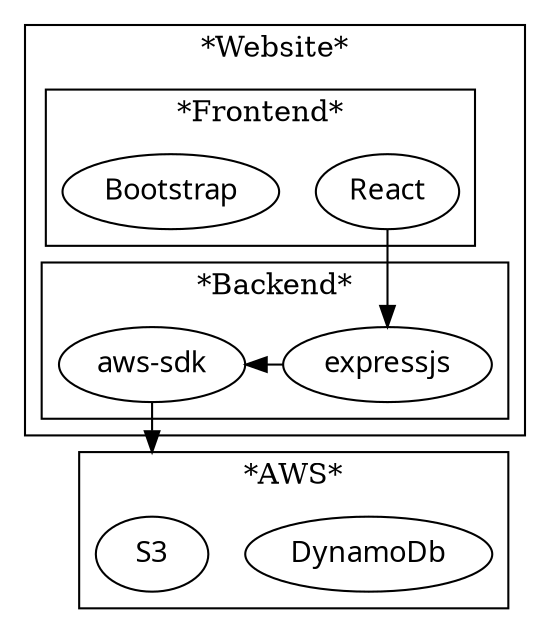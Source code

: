 digraph {
  compound=true;
  node [ fontname="Handlee" ];
  subgraph cluster_website {
      label="*Website*";
      
      subgraph cluster_frontend {
          label="*Frontend*";
          React;
          Bootstrap;
      }
      
      subgraph cluster_backend {
          label="*Backend*";
          expressjs;
          "aws-sdk";
      }
  }
  
  subgraph cluster_aws {
      label="*AWS*";
      DynamoDb;
      S3;
  }
  
  React -> expressjs;
  expressjs -> "aws-sdk" [constraint=false];
  "aws-sdk" -> S3 [lhead=cluster_aws];
}
